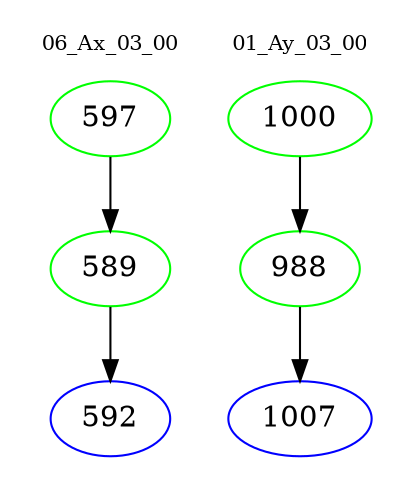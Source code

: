 digraph{
subgraph cluster_0 {
color = white
label = "06_Ax_03_00";
fontsize=10;
T0_597 [label="597", color="green"]
T0_597 -> T0_589 [color="black"]
T0_589 [label="589", color="green"]
T0_589 -> T0_592 [color="black"]
T0_592 [label="592", color="blue"]
}
subgraph cluster_1 {
color = white
label = "01_Ay_03_00";
fontsize=10;
T1_1000 [label="1000", color="green"]
T1_1000 -> T1_988 [color="black"]
T1_988 [label="988", color="green"]
T1_988 -> T1_1007 [color="black"]
T1_1007 [label="1007", color="blue"]
}
}

